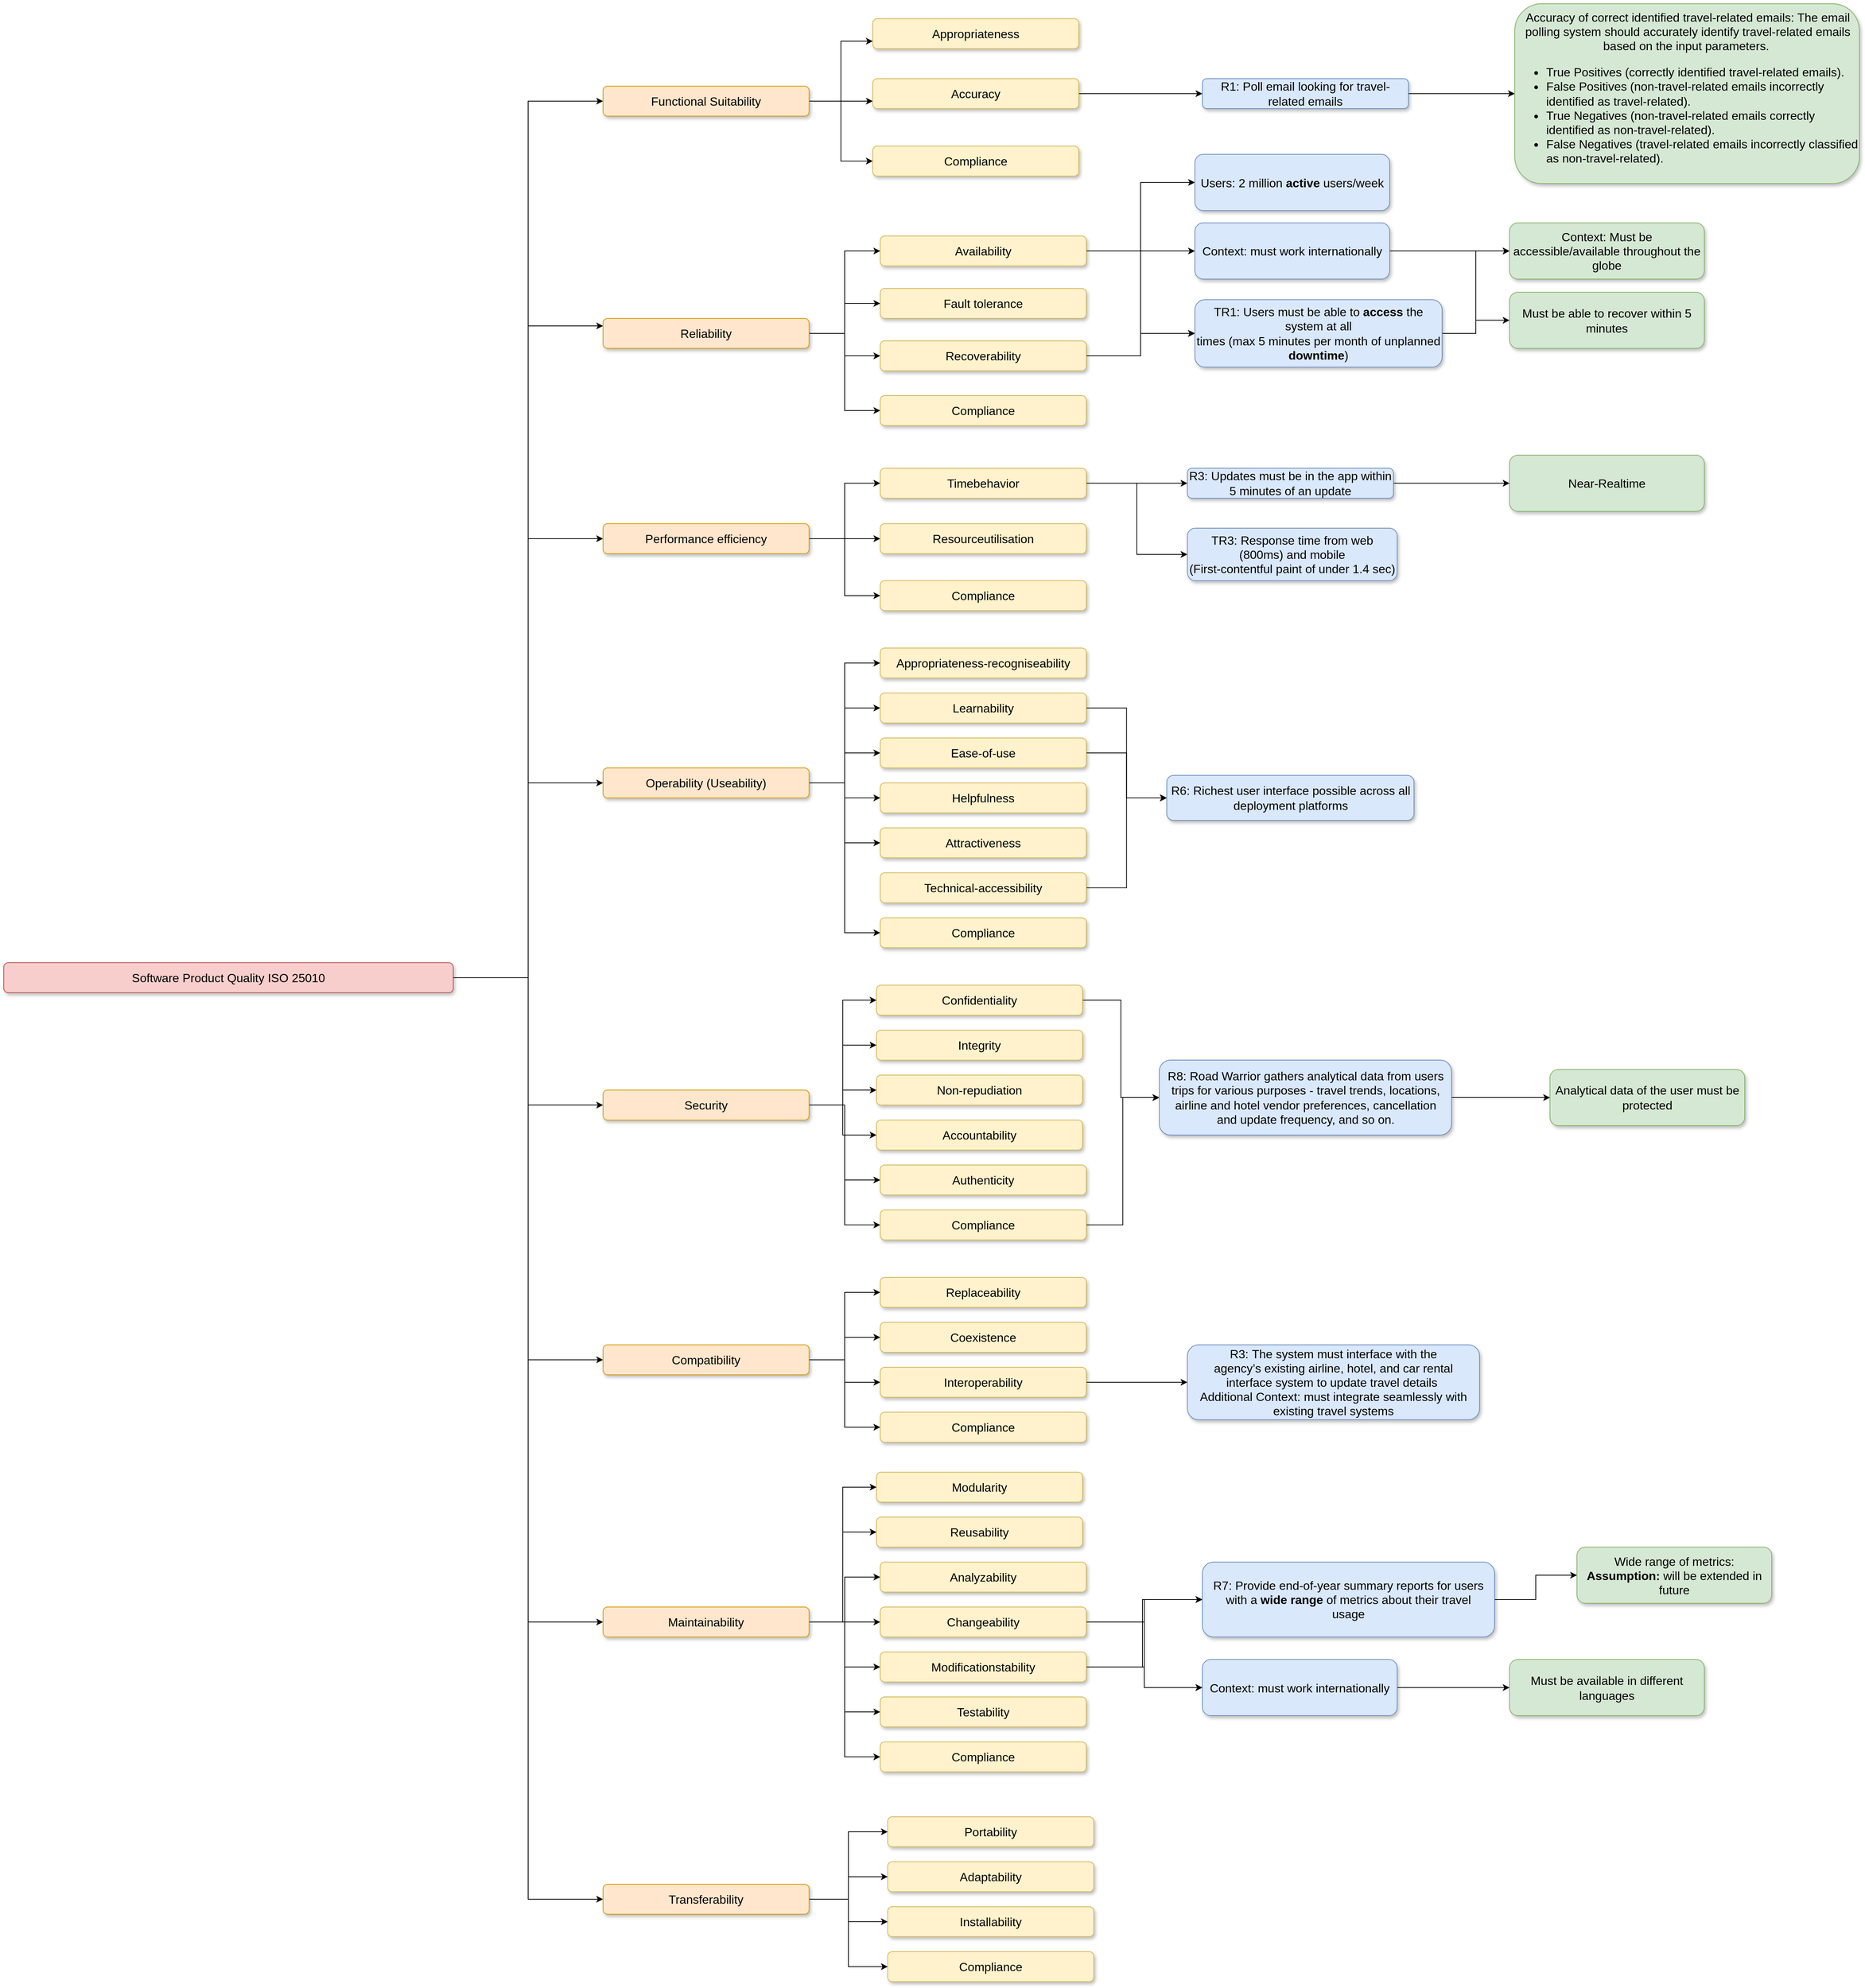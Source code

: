 <mxfile version="21.7.1" type="github">
  <diagram name="Quality Requirements" id="iv_4Ps4gygiS_nUCAITV">
    <mxGraphModel dx="2889" dy="1805" grid="1" gridSize="10" guides="1" tooltips="1" connect="1" arrows="1" fold="1" page="1" pageScale="1" pageWidth="827" pageHeight="1169" math="0" shadow="0">
      <root>
        <mxCell id="0" />
        <mxCell id="1" parent="0" />
        <mxCell id="l4NpJqwwxEreyBUe0tFt-1" style="edgeStyle=orthogonalEdgeStyle;rounded=0;orthogonalLoop=1;jettySize=auto;html=1;entryX=0;entryY=0.5;entryDx=0;entryDy=0;" parent="1" source="l4NpJqwwxEreyBUe0tFt-9" target="l4NpJqwwxEreyBUe0tFt-13" edge="1">
          <mxGeometry relative="1" as="geometry" />
        </mxCell>
        <mxCell id="l4NpJqwwxEreyBUe0tFt-2" style="edgeStyle=orthogonalEdgeStyle;rounded=0;orthogonalLoop=1;jettySize=auto;html=1;entryX=0;entryY=0.25;entryDx=0;entryDy=0;" parent="1" source="l4NpJqwwxEreyBUe0tFt-9" target="l4NpJqwwxEreyBUe0tFt-18" edge="1">
          <mxGeometry relative="1" as="geometry" />
        </mxCell>
        <mxCell id="l4NpJqwwxEreyBUe0tFt-3" style="edgeStyle=orthogonalEdgeStyle;rounded=0;orthogonalLoop=1;jettySize=auto;html=1;entryX=0;entryY=0.5;entryDx=0;entryDy=0;" parent="1" source="l4NpJqwwxEreyBUe0tFt-9" target="l4NpJqwwxEreyBUe0tFt-22" edge="1">
          <mxGeometry relative="1" as="geometry" />
        </mxCell>
        <mxCell id="l4NpJqwwxEreyBUe0tFt-4" style="edgeStyle=orthogonalEdgeStyle;rounded=0;orthogonalLoop=1;jettySize=auto;html=1;entryX=0;entryY=0.5;entryDx=0;entryDy=0;" parent="1" source="l4NpJqwwxEreyBUe0tFt-9" target="l4NpJqwwxEreyBUe0tFt-29" edge="1">
          <mxGeometry relative="1" as="geometry" />
        </mxCell>
        <mxCell id="l4NpJqwwxEreyBUe0tFt-5" style="edgeStyle=orthogonalEdgeStyle;rounded=0;orthogonalLoop=1;jettySize=auto;html=1;entryX=0;entryY=0.5;entryDx=0;entryDy=0;" parent="1" source="l4NpJqwwxEreyBUe0tFt-9" target="l4NpJqwwxEreyBUe0tFt-36" edge="1">
          <mxGeometry relative="1" as="geometry" />
        </mxCell>
        <mxCell id="l4NpJqwwxEreyBUe0tFt-6" style="edgeStyle=orthogonalEdgeStyle;rounded=0;orthogonalLoop=1;jettySize=auto;html=1;entryX=0;entryY=0.5;entryDx=0;entryDy=0;" parent="1" source="l4NpJqwwxEreyBUe0tFt-9" target="l4NpJqwwxEreyBUe0tFt-41" edge="1">
          <mxGeometry relative="1" as="geometry" />
        </mxCell>
        <mxCell id="l4NpJqwwxEreyBUe0tFt-7" style="edgeStyle=orthogonalEdgeStyle;rounded=0;orthogonalLoop=1;jettySize=auto;html=1;entryX=0;entryY=0.5;entryDx=0;entryDy=0;" parent="1" source="l4NpJqwwxEreyBUe0tFt-9" target="l4NpJqwwxEreyBUe0tFt-54" edge="1">
          <mxGeometry relative="1" as="geometry" />
        </mxCell>
        <mxCell id="l4NpJqwwxEreyBUe0tFt-8" style="edgeStyle=orthogonalEdgeStyle;rounded=0;orthogonalLoop=1;jettySize=auto;html=1;entryX=0;entryY=0.5;entryDx=0;entryDy=0;" parent="1" source="l4NpJqwwxEreyBUe0tFt-9" target="l4NpJqwwxEreyBUe0tFt-49" edge="1">
          <mxGeometry relative="1" as="geometry" />
        </mxCell>
        <mxCell id="l4NpJqwwxEreyBUe0tFt-9" value="Software Product Quality ISO 25010" style="whiteSpace=wrap;html=1;rounded=1;shadow=1;strokeWidth=1;fontSize=16;align=center;fillColor=#f8cecc;strokeColor=#b85450;" parent="1" vertex="1">
          <mxGeometry x="-1650" y="420" width="600" height="40" as="geometry" />
        </mxCell>
        <mxCell id="l4NpJqwwxEreyBUe0tFt-10" style="edgeStyle=orthogonalEdgeStyle;rounded=0;orthogonalLoop=1;jettySize=auto;html=1;entryX=0;entryY=0.75;entryDx=0;entryDy=0;" parent="1" source="l4NpJqwwxEreyBUe0tFt-13" target="l4NpJqwwxEreyBUe0tFt-55" edge="1">
          <mxGeometry relative="1" as="geometry" />
        </mxCell>
        <mxCell id="l4NpJqwwxEreyBUe0tFt-11" style="edgeStyle=orthogonalEdgeStyle;rounded=0;orthogonalLoop=1;jettySize=auto;html=1;entryX=0;entryY=0.75;entryDx=0;entryDy=0;" parent="1" source="l4NpJqwwxEreyBUe0tFt-13" target="l4NpJqwwxEreyBUe0tFt-56" edge="1">
          <mxGeometry relative="1" as="geometry" />
        </mxCell>
        <mxCell id="l4NpJqwwxEreyBUe0tFt-12" style="edgeStyle=orthogonalEdgeStyle;rounded=0;orthogonalLoop=1;jettySize=auto;html=1;entryX=0;entryY=0.5;entryDx=0;entryDy=0;" parent="1" source="l4NpJqwwxEreyBUe0tFt-13" target="l4NpJqwwxEreyBUe0tFt-57" edge="1">
          <mxGeometry relative="1" as="geometry" />
        </mxCell>
        <mxCell id="l4NpJqwwxEreyBUe0tFt-13" value="Functional Suitability" style="whiteSpace=wrap;html=1;rounded=1;shadow=1;strokeWidth=1;fontSize=16;align=center;fillColor=#ffe6cc;strokeColor=#d79b00;" parent="1" vertex="1">
          <mxGeometry x="-850" y="-750" width="275" height="40" as="geometry" />
        </mxCell>
        <mxCell id="l4NpJqwwxEreyBUe0tFt-14" style="edgeStyle=orthogonalEdgeStyle;rounded=0;orthogonalLoop=1;jettySize=auto;html=1;entryX=0;entryY=0.5;entryDx=0;entryDy=0;" parent="1" source="l4NpJqwwxEreyBUe0tFt-18" target="l4NpJqwwxEreyBUe0tFt-58" edge="1">
          <mxGeometry relative="1" as="geometry" />
        </mxCell>
        <mxCell id="l4NpJqwwxEreyBUe0tFt-15" style="edgeStyle=orthogonalEdgeStyle;rounded=0;orthogonalLoop=1;jettySize=auto;html=1;entryX=0;entryY=0.5;entryDx=0;entryDy=0;" parent="1" source="l4NpJqwwxEreyBUe0tFt-18" target="l4NpJqwwxEreyBUe0tFt-59" edge="1">
          <mxGeometry relative="1" as="geometry" />
        </mxCell>
        <mxCell id="l4NpJqwwxEreyBUe0tFt-16" style="edgeStyle=orthogonalEdgeStyle;rounded=0;orthogonalLoop=1;jettySize=auto;html=1;entryX=0;entryY=0.5;entryDx=0;entryDy=0;" parent="1" source="l4NpJqwwxEreyBUe0tFt-18" target="l4NpJqwwxEreyBUe0tFt-60" edge="1">
          <mxGeometry relative="1" as="geometry" />
        </mxCell>
        <mxCell id="l4NpJqwwxEreyBUe0tFt-17" style="edgeStyle=orthogonalEdgeStyle;rounded=0;orthogonalLoop=1;jettySize=auto;html=1;entryX=0;entryY=0.5;entryDx=0;entryDy=0;" parent="1" source="l4NpJqwwxEreyBUe0tFt-18" target="l4NpJqwwxEreyBUe0tFt-61" edge="1">
          <mxGeometry relative="1" as="geometry" />
        </mxCell>
        <mxCell id="l4NpJqwwxEreyBUe0tFt-18" value="Reliability" style="whiteSpace=wrap;html=1;rounded=1;shadow=1;strokeWidth=1;fontSize=16;align=center;fillColor=#ffe6cc;strokeColor=#d79b00;" parent="1" vertex="1">
          <mxGeometry x="-850" y="-440" width="275" height="40" as="geometry" />
        </mxCell>
        <mxCell id="l4NpJqwwxEreyBUe0tFt-19" style="edgeStyle=orthogonalEdgeStyle;rounded=0;orthogonalLoop=1;jettySize=auto;html=1;entryX=0;entryY=0.5;entryDx=0;entryDy=0;" parent="1" source="l4NpJqwwxEreyBUe0tFt-22" target="l4NpJqwwxEreyBUe0tFt-62" edge="1">
          <mxGeometry relative="1" as="geometry" />
        </mxCell>
        <mxCell id="l4NpJqwwxEreyBUe0tFt-20" style="edgeStyle=orthogonalEdgeStyle;rounded=0;orthogonalLoop=1;jettySize=auto;html=1;entryX=0;entryY=0.5;entryDx=0;entryDy=0;" parent="1" source="l4NpJqwwxEreyBUe0tFt-22" target="l4NpJqwwxEreyBUe0tFt-63" edge="1">
          <mxGeometry relative="1" as="geometry" />
        </mxCell>
        <mxCell id="l4NpJqwwxEreyBUe0tFt-21" style="edgeStyle=orthogonalEdgeStyle;rounded=0;orthogonalLoop=1;jettySize=auto;html=1;entryX=0;entryY=0.5;entryDx=0;entryDy=0;" parent="1" source="l4NpJqwwxEreyBUe0tFt-22" target="l4NpJqwwxEreyBUe0tFt-64" edge="1">
          <mxGeometry relative="1" as="geometry" />
        </mxCell>
        <mxCell id="l4NpJqwwxEreyBUe0tFt-22" value="Performance efficiency" style="whiteSpace=wrap;html=1;rounded=1;shadow=1;strokeWidth=1;fontSize=16;align=center;fillColor=#ffe6cc;strokeColor=#d79b00;" parent="1" vertex="1">
          <mxGeometry x="-850" y="-166" width="275" height="40" as="geometry" />
        </mxCell>
        <mxCell id="l4NpJqwwxEreyBUe0tFt-23" style="edgeStyle=orthogonalEdgeStyle;rounded=0;orthogonalLoop=1;jettySize=auto;html=1;entryX=0;entryY=0.5;entryDx=0;entryDy=0;" parent="1" source="l4NpJqwwxEreyBUe0tFt-29" target="l4NpJqwwxEreyBUe0tFt-65" edge="1">
          <mxGeometry relative="1" as="geometry" />
        </mxCell>
        <mxCell id="l4NpJqwwxEreyBUe0tFt-24" style="edgeStyle=orthogonalEdgeStyle;rounded=0;orthogonalLoop=1;jettySize=auto;html=1;entryX=0;entryY=0.5;entryDx=0;entryDy=0;" parent="1" source="l4NpJqwwxEreyBUe0tFt-29" target="l4NpJqwwxEreyBUe0tFt-66" edge="1">
          <mxGeometry relative="1" as="geometry" />
        </mxCell>
        <mxCell id="l4NpJqwwxEreyBUe0tFt-25" style="edgeStyle=orthogonalEdgeStyle;rounded=0;orthogonalLoop=1;jettySize=auto;html=1;entryX=0;entryY=0.5;entryDx=0;entryDy=0;" parent="1" source="l4NpJqwwxEreyBUe0tFt-29" target="l4NpJqwwxEreyBUe0tFt-67" edge="1">
          <mxGeometry relative="1" as="geometry" />
        </mxCell>
        <mxCell id="l4NpJqwwxEreyBUe0tFt-26" style="edgeStyle=orthogonalEdgeStyle;rounded=0;orthogonalLoop=1;jettySize=auto;html=1;entryX=0;entryY=0.5;entryDx=0;entryDy=0;" parent="1" source="l4NpJqwwxEreyBUe0tFt-29" target="l4NpJqwwxEreyBUe0tFt-68" edge="1">
          <mxGeometry relative="1" as="geometry" />
        </mxCell>
        <mxCell id="l4NpJqwwxEreyBUe0tFt-27" style="edgeStyle=orthogonalEdgeStyle;rounded=0;orthogonalLoop=1;jettySize=auto;html=1;entryX=0;entryY=0.5;entryDx=0;entryDy=0;" parent="1" source="l4NpJqwwxEreyBUe0tFt-29" target="l4NpJqwwxEreyBUe0tFt-69" edge="1">
          <mxGeometry relative="1" as="geometry" />
        </mxCell>
        <mxCell id="l4NpJqwwxEreyBUe0tFt-28" style="edgeStyle=orthogonalEdgeStyle;rounded=0;orthogonalLoop=1;jettySize=auto;html=1;entryX=0;entryY=0.5;entryDx=0;entryDy=0;" parent="1" source="l4NpJqwwxEreyBUe0tFt-29" target="l4NpJqwwxEreyBUe0tFt-71" edge="1">
          <mxGeometry relative="1" as="geometry" />
        </mxCell>
        <mxCell id="l4NpJqwwxEreyBUe0tFt-29" value="Operability (Useability)" style="whiteSpace=wrap;html=1;rounded=1;shadow=1;strokeWidth=1;fontSize=16;align=center;fillColor=#ffe6cc;strokeColor=#d79b00;" parent="1" vertex="1">
          <mxGeometry x="-850" y="160" width="275" height="40" as="geometry" />
        </mxCell>
        <mxCell id="l4NpJqwwxEreyBUe0tFt-30" style="edgeStyle=orthogonalEdgeStyle;rounded=0;orthogonalLoop=1;jettySize=auto;html=1;entryX=0;entryY=0.5;entryDx=0;entryDy=0;" parent="1" source="l4NpJqwwxEreyBUe0tFt-36" target="l4NpJqwwxEreyBUe0tFt-72" edge="1">
          <mxGeometry relative="1" as="geometry" />
        </mxCell>
        <mxCell id="l4NpJqwwxEreyBUe0tFt-31" style="edgeStyle=orthogonalEdgeStyle;rounded=0;orthogonalLoop=1;jettySize=auto;html=1;entryX=0;entryY=0.5;entryDx=0;entryDy=0;" parent="1" source="l4NpJqwwxEreyBUe0tFt-36" target="l4NpJqwwxEreyBUe0tFt-73" edge="1">
          <mxGeometry relative="1" as="geometry" />
        </mxCell>
        <mxCell id="l4NpJqwwxEreyBUe0tFt-32" style="edgeStyle=orthogonalEdgeStyle;rounded=0;orthogonalLoop=1;jettySize=auto;html=1;" parent="1" source="l4NpJqwwxEreyBUe0tFt-36" target="l4NpJqwwxEreyBUe0tFt-74" edge="1">
          <mxGeometry relative="1" as="geometry" />
        </mxCell>
        <mxCell id="l4NpJqwwxEreyBUe0tFt-33" style="edgeStyle=orthogonalEdgeStyle;rounded=0;orthogonalLoop=1;jettySize=auto;html=1;entryX=0;entryY=0.5;entryDx=0;entryDy=0;" parent="1" source="l4NpJqwwxEreyBUe0tFt-36" target="l4NpJqwwxEreyBUe0tFt-75" edge="1">
          <mxGeometry relative="1" as="geometry" />
        </mxCell>
        <mxCell id="l4NpJqwwxEreyBUe0tFt-34" style="edgeStyle=orthogonalEdgeStyle;rounded=0;orthogonalLoop=1;jettySize=auto;html=1;entryX=0;entryY=0.5;entryDx=0;entryDy=0;" parent="1" source="l4NpJqwwxEreyBUe0tFt-36" target="l4NpJqwwxEreyBUe0tFt-76" edge="1">
          <mxGeometry relative="1" as="geometry" />
        </mxCell>
        <mxCell id="l4NpJqwwxEreyBUe0tFt-35" style="edgeStyle=orthogonalEdgeStyle;rounded=0;orthogonalLoop=1;jettySize=auto;html=1;entryX=0;entryY=0.5;entryDx=0;entryDy=0;" parent="1" source="l4NpJqwwxEreyBUe0tFt-36" target="l4NpJqwwxEreyBUe0tFt-77" edge="1">
          <mxGeometry relative="1" as="geometry" />
        </mxCell>
        <mxCell id="l4NpJqwwxEreyBUe0tFt-36" value="Security" style="whiteSpace=wrap;html=1;rounded=1;shadow=1;strokeWidth=1;fontSize=16;align=center;fillColor=#ffe6cc;strokeColor=#d79b00;" parent="1" vertex="1">
          <mxGeometry x="-850" y="590" width="275" height="40" as="geometry" />
        </mxCell>
        <mxCell id="l4NpJqwwxEreyBUe0tFt-37" style="edgeStyle=orthogonalEdgeStyle;rounded=0;orthogonalLoop=1;jettySize=auto;html=1;entryX=0;entryY=0.5;entryDx=0;entryDy=0;" parent="1" source="l4NpJqwwxEreyBUe0tFt-41" target="l4NpJqwwxEreyBUe0tFt-78" edge="1">
          <mxGeometry relative="1" as="geometry" />
        </mxCell>
        <mxCell id="l4NpJqwwxEreyBUe0tFt-38" style="edgeStyle=orthogonalEdgeStyle;rounded=0;orthogonalLoop=1;jettySize=auto;html=1;entryX=0;entryY=0.5;entryDx=0;entryDy=0;" parent="1" source="l4NpJqwwxEreyBUe0tFt-41" target="l4NpJqwwxEreyBUe0tFt-79" edge="1">
          <mxGeometry relative="1" as="geometry" />
        </mxCell>
        <mxCell id="l4NpJqwwxEreyBUe0tFt-39" style="edgeStyle=orthogonalEdgeStyle;rounded=0;orthogonalLoop=1;jettySize=auto;html=1;entryX=0;entryY=0.5;entryDx=0;entryDy=0;" parent="1" source="l4NpJqwwxEreyBUe0tFt-41" target="l4NpJqwwxEreyBUe0tFt-80" edge="1">
          <mxGeometry relative="1" as="geometry" />
        </mxCell>
        <mxCell id="l4NpJqwwxEreyBUe0tFt-40" style="edgeStyle=orthogonalEdgeStyle;rounded=0;orthogonalLoop=1;jettySize=auto;html=1;entryX=0;entryY=0.5;entryDx=0;entryDy=0;" parent="1" source="l4NpJqwwxEreyBUe0tFt-41" target="l4NpJqwwxEreyBUe0tFt-81" edge="1">
          <mxGeometry relative="1" as="geometry" />
        </mxCell>
        <mxCell id="l4NpJqwwxEreyBUe0tFt-41" value="Compatibility" style="whiteSpace=wrap;html=1;rounded=1;shadow=1;strokeWidth=1;fontSize=16;align=center;fillColor=#ffe6cc;strokeColor=#d79b00;" parent="1" vertex="1">
          <mxGeometry x="-850" y="930" width="275" height="40" as="geometry" />
        </mxCell>
        <mxCell id="l4NpJqwwxEreyBUe0tFt-42" style="edgeStyle=orthogonalEdgeStyle;rounded=0;orthogonalLoop=1;jettySize=auto;html=1;entryX=0;entryY=0.5;entryDx=0;entryDy=0;" parent="1" source="l4NpJqwwxEreyBUe0tFt-49" target="l4NpJqwwxEreyBUe0tFt-82" edge="1">
          <mxGeometry relative="1" as="geometry" />
        </mxCell>
        <mxCell id="l4NpJqwwxEreyBUe0tFt-43" style="edgeStyle=orthogonalEdgeStyle;rounded=0;orthogonalLoop=1;jettySize=auto;html=1;entryX=0;entryY=0.5;entryDx=0;entryDy=0;" parent="1" source="l4NpJqwwxEreyBUe0tFt-49" target="l4NpJqwwxEreyBUe0tFt-83" edge="1">
          <mxGeometry relative="1" as="geometry" />
        </mxCell>
        <mxCell id="l4NpJqwwxEreyBUe0tFt-44" style="edgeStyle=orthogonalEdgeStyle;rounded=0;orthogonalLoop=1;jettySize=auto;html=1;entryX=0;entryY=0.5;entryDx=0;entryDy=0;" parent="1" source="l4NpJqwwxEreyBUe0tFt-49" target="l4NpJqwwxEreyBUe0tFt-84" edge="1">
          <mxGeometry relative="1" as="geometry" />
        </mxCell>
        <mxCell id="l4NpJqwwxEreyBUe0tFt-45" style="edgeStyle=orthogonalEdgeStyle;rounded=0;orthogonalLoop=1;jettySize=auto;html=1;entryX=0;entryY=0.5;entryDx=0;entryDy=0;" parent="1" source="l4NpJqwwxEreyBUe0tFt-49" target="l4NpJqwwxEreyBUe0tFt-85" edge="1">
          <mxGeometry relative="1" as="geometry" />
        </mxCell>
        <mxCell id="l4NpJqwwxEreyBUe0tFt-46" style="edgeStyle=orthogonalEdgeStyle;rounded=0;orthogonalLoop=1;jettySize=auto;html=1;entryX=0;entryY=0.5;entryDx=0;entryDy=0;" parent="1" source="l4NpJqwwxEreyBUe0tFt-49" target="l4NpJqwwxEreyBUe0tFt-86" edge="1">
          <mxGeometry relative="1" as="geometry" />
        </mxCell>
        <mxCell id="l4NpJqwwxEreyBUe0tFt-47" style="edgeStyle=orthogonalEdgeStyle;rounded=0;orthogonalLoop=1;jettySize=auto;html=1;entryX=0;entryY=0.5;entryDx=0;entryDy=0;" parent="1" source="l4NpJqwwxEreyBUe0tFt-49" target="l4NpJqwwxEreyBUe0tFt-87" edge="1">
          <mxGeometry relative="1" as="geometry" />
        </mxCell>
        <mxCell id="l4NpJqwwxEreyBUe0tFt-48" style="edgeStyle=orthogonalEdgeStyle;rounded=0;orthogonalLoop=1;jettySize=auto;html=1;entryX=0;entryY=0.5;entryDx=0;entryDy=0;" parent="1" source="l4NpJqwwxEreyBUe0tFt-49" target="l4NpJqwwxEreyBUe0tFt-88" edge="1">
          <mxGeometry relative="1" as="geometry" />
        </mxCell>
        <mxCell id="l4NpJqwwxEreyBUe0tFt-49" value="Maintainability" style="whiteSpace=wrap;html=1;rounded=1;shadow=1;strokeWidth=1;fontSize=16;align=center;fillColor=#ffe6cc;strokeColor=#d79b00;" parent="1" vertex="1">
          <mxGeometry x="-850" y="1280" width="275" height="40" as="geometry" />
        </mxCell>
        <mxCell id="l4NpJqwwxEreyBUe0tFt-50" style="edgeStyle=orthogonalEdgeStyle;rounded=0;orthogonalLoop=1;jettySize=auto;html=1;entryX=0;entryY=0.5;entryDx=0;entryDy=0;" parent="1" source="l4NpJqwwxEreyBUe0tFt-54" target="l4NpJqwwxEreyBUe0tFt-89" edge="1">
          <mxGeometry relative="1" as="geometry" />
        </mxCell>
        <mxCell id="l4NpJqwwxEreyBUe0tFt-51" style="edgeStyle=orthogonalEdgeStyle;rounded=0;orthogonalLoop=1;jettySize=auto;html=1;entryX=0;entryY=0.5;entryDx=0;entryDy=0;" parent="1" source="l4NpJqwwxEreyBUe0tFt-54" target="l4NpJqwwxEreyBUe0tFt-90" edge="1">
          <mxGeometry relative="1" as="geometry" />
        </mxCell>
        <mxCell id="l4NpJqwwxEreyBUe0tFt-52" style="edgeStyle=orthogonalEdgeStyle;rounded=0;orthogonalLoop=1;jettySize=auto;html=1;entryX=0;entryY=0.5;entryDx=0;entryDy=0;" parent="1" source="l4NpJqwwxEreyBUe0tFt-54" target="l4NpJqwwxEreyBUe0tFt-91" edge="1">
          <mxGeometry relative="1" as="geometry" />
        </mxCell>
        <mxCell id="l4NpJqwwxEreyBUe0tFt-53" style="edgeStyle=orthogonalEdgeStyle;rounded=0;orthogonalLoop=1;jettySize=auto;html=1;entryX=0;entryY=0.5;entryDx=0;entryDy=0;" parent="1" source="l4NpJqwwxEreyBUe0tFt-54" target="l4NpJqwwxEreyBUe0tFt-92" edge="1">
          <mxGeometry relative="1" as="geometry" />
        </mxCell>
        <mxCell id="l4NpJqwwxEreyBUe0tFt-54" value="Transferability" style="whiteSpace=wrap;html=1;rounded=1;shadow=1;strokeWidth=1;fontSize=16;align=center;fillColor=#ffe6cc;strokeColor=#d79b00;" parent="1" vertex="1">
          <mxGeometry x="-850" y="1650" width="275" height="40" as="geometry" />
        </mxCell>
        <mxCell id="l4NpJqwwxEreyBUe0tFt-55" value="Appropriateness" style="whiteSpace=wrap;html=1;rounded=1;shadow=1;strokeWidth=1;fontSize=16;align=center;fillColor=#fff2cc;strokeColor=#d6b656;" parent="1" vertex="1">
          <mxGeometry x="-490" y="-840" width="275" height="40" as="geometry" />
        </mxCell>
        <mxCell id="l4NpJqwwxEreyBUe0tFt-94" style="edgeStyle=orthogonalEdgeStyle;rounded=0;orthogonalLoop=1;jettySize=auto;html=1;entryX=0;entryY=0.5;entryDx=0;entryDy=0;" parent="1" source="l4NpJqwwxEreyBUe0tFt-56" target="l4NpJqwwxEreyBUe0tFt-93" edge="1">
          <mxGeometry relative="1" as="geometry" />
        </mxCell>
        <mxCell id="l4NpJqwwxEreyBUe0tFt-56" value="Accuracy" style="whiteSpace=wrap;html=1;rounded=1;shadow=1;strokeWidth=1;fontSize=16;align=center;fillColor=#fff2cc;strokeColor=#d6b656;" parent="1" vertex="1">
          <mxGeometry x="-490" y="-760" width="275" height="40" as="geometry" />
        </mxCell>
        <mxCell id="l4NpJqwwxEreyBUe0tFt-57" value="Compliance" style="whiteSpace=wrap;html=1;rounded=1;shadow=1;strokeWidth=1;fontSize=16;align=center;fillColor=#fff2cc;strokeColor=#d6b656;" parent="1" vertex="1">
          <mxGeometry x="-490" y="-670" width="275" height="40" as="geometry" />
        </mxCell>
        <mxCell id="RVIN2lX1wB-7L11-cJDo-13" style="edgeStyle=orthogonalEdgeStyle;rounded=0;orthogonalLoop=1;jettySize=auto;html=1;entryX=0;entryY=0.5;entryDx=0;entryDy=0;" edge="1" parent="1" source="l4NpJqwwxEreyBUe0tFt-58" target="RVIN2lX1wB-7L11-cJDo-12">
          <mxGeometry relative="1" as="geometry" />
        </mxCell>
        <mxCell id="RVIN2lX1wB-7L11-cJDo-20" style="edgeStyle=orthogonalEdgeStyle;rounded=0;orthogonalLoop=1;jettySize=auto;html=1;entryX=0;entryY=0.5;entryDx=0;entryDy=0;" edge="1" parent="1" source="l4NpJqwwxEreyBUe0tFt-58" target="RVIN2lX1wB-7L11-cJDo-18">
          <mxGeometry relative="1" as="geometry" />
        </mxCell>
        <mxCell id="RVIN2lX1wB-7L11-cJDo-24" style="edgeStyle=orthogonalEdgeStyle;rounded=0;orthogonalLoop=1;jettySize=auto;html=1;entryX=0;entryY=0.5;entryDx=0;entryDy=0;" edge="1" parent="1" source="l4NpJqwwxEreyBUe0tFt-58" target="RVIN2lX1wB-7L11-cJDo-23">
          <mxGeometry relative="1" as="geometry" />
        </mxCell>
        <mxCell id="l4NpJqwwxEreyBUe0tFt-58" value="Availability" style="whiteSpace=wrap;html=1;rounded=1;shadow=1;strokeWidth=1;fontSize=16;align=center;fillColor=#fff2cc;strokeColor=#d6b656;" parent="1" vertex="1">
          <mxGeometry x="-480" y="-550" width="275" height="40" as="geometry" />
        </mxCell>
        <mxCell id="l4NpJqwwxEreyBUe0tFt-59" value="Fault tolerance" style="whiteSpace=wrap;html=1;rounded=1;shadow=1;strokeWidth=1;fontSize=16;align=center;fillColor=#fff2cc;strokeColor=#d6b656;" parent="1" vertex="1">
          <mxGeometry x="-480" y="-480" width="275" height="40" as="geometry" />
        </mxCell>
        <mxCell id="RVIN2lX1wB-7L11-cJDo-14" style="edgeStyle=orthogonalEdgeStyle;rounded=0;orthogonalLoop=1;jettySize=auto;html=1;entryX=0;entryY=0.5;entryDx=0;entryDy=0;" edge="1" parent="1" source="l4NpJqwwxEreyBUe0tFt-60" target="RVIN2lX1wB-7L11-cJDo-12">
          <mxGeometry relative="1" as="geometry" />
        </mxCell>
        <mxCell id="l4NpJqwwxEreyBUe0tFt-60" value="Recoverability" style="whiteSpace=wrap;html=1;rounded=1;shadow=1;strokeWidth=1;fontSize=16;align=center;fillColor=#fff2cc;strokeColor=#d6b656;" parent="1" vertex="1">
          <mxGeometry x="-480" y="-410" width="275" height="40" as="geometry" />
        </mxCell>
        <mxCell id="l4NpJqwwxEreyBUe0tFt-61" value="Compliance" style="whiteSpace=wrap;html=1;rounded=1;shadow=1;strokeWidth=1;fontSize=16;align=center;fillColor=#fff2cc;strokeColor=#d6b656;" parent="1" vertex="1">
          <mxGeometry x="-480" y="-337" width="275" height="40" as="geometry" />
        </mxCell>
        <mxCell id="RVIN2lX1wB-7L11-cJDo-2" style="edgeStyle=orthogonalEdgeStyle;rounded=0;orthogonalLoop=1;jettySize=auto;html=1;entryX=0;entryY=0.5;entryDx=0;entryDy=0;" edge="1" parent="1" source="l4NpJqwwxEreyBUe0tFt-62" target="RVIN2lX1wB-7L11-cJDo-1">
          <mxGeometry relative="1" as="geometry" />
        </mxCell>
        <mxCell id="RVIN2lX1wB-7L11-cJDo-17" style="edgeStyle=orthogonalEdgeStyle;rounded=0;orthogonalLoop=1;jettySize=auto;html=1;entryX=0;entryY=0.5;entryDx=0;entryDy=0;" edge="1" parent="1" source="l4NpJqwwxEreyBUe0tFt-62" target="RVIN2lX1wB-7L11-cJDo-16">
          <mxGeometry relative="1" as="geometry" />
        </mxCell>
        <mxCell id="l4NpJqwwxEreyBUe0tFt-62" value="Timebehavior" style="whiteSpace=wrap;html=1;rounded=1;shadow=1;strokeWidth=1;fontSize=16;align=center;fillColor=#fff2cc;strokeColor=#d6b656;" parent="1" vertex="1">
          <mxGeometry x="-480" y="-240" width="275" height="40" as="geometry" />
        </mxCell>
        <mxCell id="l4NpJqwwxEreyBUe0tFt-63" value="Resourceutilisation" style="whiteSpace=wrap;html=1;rounded=1;shadow=1;strokeWidth=1;fontSize=16;align=center;fillColor=#fff2cc;strokeColor=#d6b656;" parent="1" vertex="1">
          <mxGeometry x="-480" y="-166" width="275" height="40" as="geometry" />
        </mxCell>
        <mxCell id="l4NpJqwwxEreyBUe0tFt-64" value="Compliance" style="whiteSpace=wrap;html=1;rounded=1;shadow=1;strokeWidth=1;fontSize=16;align=center;fillColor=#fff2cc;strokeColor=#d6b656;" parent="1" vertex="1">
          <mxGeometry x="-480" y="-90" width="275" height="40" as="geometry" />
        </mxCell>
        <mxCell id="l4NpJqwwxEreyBUe0tFt-65" value="Appropriateness-recogniseability" style="whiteSpace=wrap;html=1;rounded=1;shadow=1;strokeWidth=1;fontSize=16;align=center;fillColor=#fff2cc;strokeColor=#d6b656;" parent="1" vertex="1">
          <mxGeometry x="-480" width="275" height="40" as="geometry" />
        </mxCell>
        <mxCell id="RVIN2lX1wB-7L11-cJDo-6" style="edgeStyle=orthogonalEdgeStyle;rounded=0;orthogonalLoop=1;jettySize=auto;html=1;entryX=0;entryY=0.5;entryDx=0;entryDy=0;" edge="1" parent="1" source="l4NpJqwwxEreyBUe0tFt-66" target="RVIN2lX1wB-7L11-cJDo-3">
          <mxGeometry relative="1" as="geometry" />
        </mxCell>
        <mxCell id="l4NpJqwwxEreyBUe0tFt-66" value="Learnability" style="whiteSpace=wrap;html=1;rounded=1;shadow=1;strokeWidth=1;fontSize=16;align=center;fillColor=#fff2cc;strokeColor=#d6b656;" parent="1" vertex="1">
          <mxGeometry x="-480" y="60" width="275" height="40" as="geometry" />
        </mxCell>
        <mxCell id="RVIN2lX1wB-7L11-cJDo-5" style="edgeStyle=orthogonalEdgeStyle;rounded=0;orthogonalLoop=1;jettySize=auto;html=1;entryX=0;entryY=0.5;entryDx=0;entryDy=0;" edge="1" parent="1" source="l4NpJqwwxEreyBUe0tFt-67" target="RVIN2lX1wB-7L11-cJDo-3">
          <mxGeometry relative="1" as="geometry" />
        </mxCell>
        <mxCell id="l4NpJqwwxEreyBUe0tFt-67" value="Ease-of-use" style="whiteSpace=wrap;html=1;rounded=1;shadow=1;strokeWidth=1;fontSize=16;align=center;fillColor=#fff2cc;strokeColor=#d6b656;" parent="1" vertex="1">
          <mxGeometry x="-480" y="120" width="275" height="40" as="geometry" />
        </mxCell>
        <mxCell id="l4NpJqwwxEreyBUe0tFt-68" value="Helpfulness" style="whiteSpace=wrap;html=1;rounded=1;shadow=1;strokeWidth=1;fontSize=16;align=center;fillColor=#fff2cc;strokeColor=#d6b656;" parent="1" vertex="1">
          <mxGeometry x="-480" y="180" width="275" height="40" as="geometry" />
        </mxCell>
        <mxCell id="l4NpJqwwxEreyBUe0tFt-69" value="Attractiveness" style="whiteSpace=wrap;html=1;rounded=1;shadow=1;strokeWidth=1;fontSize=16;align=center;fillColor=#fff2cc;strokeColor=#d6b656;" parent="1" vertex="1">
          <mxGeometry x="-480" y="240" width="275" height="40" as="geometry" />
        </mxCell>
        <mxCell id="RVIN2lX1wB-7L11-cJDo-4" style="edgeStyle=orthogonalEdgeStyle;rounded=0;orthogonalLoop=1;jettySize=auto;html=1;entryX=0;entryY=0.5;entryDx=0;entryDy=0;" edge="1" parent="1" source="l4NpJqwwxEreyBUe0tFt-70" target="RVIN2lX1wB-7L11-cJDo-3">
          <mxGeometry relative="1" as="geometry" />
        </mxCell>
        <mxCell id="l4NpJqwwxEreyBUe0tFt-70" value="Technical-accessibility" style="whiteSpace=wrap;html=1;rounded=1;shadow=1;strokeWidth=1;fontSize=16;align=center;fillColor=#fff2cc;strokeColor=#d6b656;" parent="1" vertex="1">
          <mxGeometry x="-480" y="300" width="275" height="40" as="geometry" />
        </mxCell>
        <mxCell id="l4NpJqwwxEreyBUe0tFt-71" value="Compliance" style="whiteSpace=wrap;html=1;rounded=1;shadow=1;strokeWidth=1;fontSize=16;align=center;fillColor=#fff2cc;strokeColor=#d6b656;" parent="1" vertex="1">
          <mxGeometry x="-480" y="360" width="275" height="40" as="geometry" />
        </mxCell>
        <mxCell id="RVIN2lX1wB-7L11-cJDo-11" style="edgeStyle=orthogonalEdgeStyle;rounded=0;orthogonalLoop=1;jettySize=auto;html=1;entryX=0;entryY=0.5;entryDx=0;entryDy=0;" edge="1" parent="1" source="l4NpJqwwxEreyBUe0tFt-72" target="RVIN2lX1wB-7L11-cJDo-10">
          <mxGeometry relative="1" as="geometry" />
        </mxCell>
        <mxCell id="l4NpJqwwxEreyBUe0tFt-72" value="Confidentiality" style="whiteSpace=wrap;html=1;rounded=1;shadow=1;strokeWidth=1;fontSize=16;align=center;fillColor=#fff2cc;strokeColor=#d6b656;" parent="1" vertex="1">
          <mxGeometry x="-485" y="450" width="275" height="40" as="geometry" />
        </mxCell>
        <mxCell id="l4NpJqwwxEreyBUe0tFt-73" value="Integrity" style="whiteSpace=wrap;html=1;rounded=1;shadow=1;strokeWidth=1;fontSize=16;align=center;fillColor=#fff2cc;strokeColor=#d6b656;" parent="1" vertex="1">
          <mxGeometry x="-485" y="510" width="275" height="40" as="geometry" />
        </mxCell>
        <mxCell id="l4NpJqwwxEreyBUe0tFt-74" value="Non-repudiation" style="whiteSpace=wrap;html=1;rounded=1;shadow=1;strokeWidth=1;fontSize=16;align=center;fillColor=#fff2cc;strokeColor=#d6b656;" parent="1" vertex="1">
          <mxGeometry x="-485" y="570" width="275" height="40" as="geometry" />
        </mxCell>
        <mxCell id="l4NpJqwwxEreyBUe0tFt-75" value="Accountability" style="whiteSpace=wrap;html=1;rounded=1;shadow=1;strokeWidth=1;fontSize=16;align=center;fillColor=#fff2cc;strokeColor=#d6b656;" parent="1" vertex="1">
          <mxGeometry x="-485" y="630" width="275" height="40" as="geometry" />
        </mxCell>
        <mxCell id="l4NpJqwwxEreyBUe0tFt-76" value="Authenticity" style="whiteSpace=wrap;html=1;rounded=1;shadow=1;strokeWidth=1;fontSize=16;align=center;fillColor=#fff2cc;strokeColor=#d6b656;" parent="1" vertex="1">
          <mxGeometry x="-480" y="690" width="275" height="40" as="geometry" />
        </mxCell>
        <mxCell id="RVIN2lX1wB-7L11-cJDo-15" style="edgeStyle=orthogonalEdgeStyle;rounded=0;orthogonalLoop=1;jettySize=auto;html=1;entryX=0;entryY=0.5;entryDx=0;entryDy=0;" edge="1" parent="1" source="l4NpJqwwxEreyBUe0tFt-77" target="RVIN2lX1wB-7L11-cJDo-10">
          <mxGeometry relative="1" as="geometry" />
        </mxCell>
        <mxCell id="l4NpJqwwxEreyBUe0tFt-77" value="Compliance" style="whiteSpace=wrap;html=1;rounded=1;shadow=1;strokeWidth=1;fontSize=16;align=center;fillColor=#fff2cc;strokeColor=#d6b656;" parent="1" vertex="1">
          <mxGeometry x="-480" y="750" width="275" height="40" as="geometry" />
        </mxCell>
        <mxCell id="l4NpJqwwxEreyBUe0tFt-78" value="Replaceability" style="whiteSpace=wrap;html=1;rounded=1;shadow=1;strokeWidth=1;fontSize=16;align=center;fillColor=#fff2cc;strokeColor=#d6b656;" parent="1" vertex="1">
          <mxGeometry x="-480" y="840" width="275" height="40" as="geometry" />
        </mxCell>
        <mxCell id="l4NpJqwwxEreyBUe0tFt-79" value="Coexistence" style="whiteSpace=wrap;html=1;rounded=1;shadow=1;strokeWidth=1;fontSize=16;align=center;fillColor=#fff2cc;strokeColor=#d6b656;" parent="1" vertex="1">
          <mxGeometry x="-480" y="900" width="275" height="40" as="geometry" />
        </mxCell>
        <mxCell id="l4NpJqwwxEreyBUe0tFt-96" style="edgeStyle=orthogonalEdgeStyle;rounded=0;orthogonalLoop=1;jettySize=auto;html=1;entryX=0;entryY=0.5;entryDx=0;entryDy=0;" parent="1" source="l4NpJqwwxEreyBUe0tFt-80" target="l4NpJqwwxEreyBUe0tFt-95" edge="1">
          <mxGeometry relative="1" as="geometry" />
        </mxCell>
        <mxCell id="l4NpJqwwxEreyBUe0tFt-80" value="Interoperability" style="whiteSpace=wrap;html=1;rounded=1;shadow=1;strokeWidth=1;fontSize=16;align=center;fillColor=#fff2cc;strokeColor=#d6b656;" parent="1" vertex="1">
          <mxGeometry x="-480" y="960" width="275" height="40" as="geometry" />
        </mxCell>
        <mxCell id="l4NpJqwwxEreyBUe0tFt-81" value="Compliance" style="whiteSpace=wrap;html=1;rounded=1;shadow=1;strokeWidth=1;fontSize=16;align=center;fillColor=#fff2cc;strokeColor=#d6b656;" parent="1" vertex="1">
          <mxGeometry x="-480" y="1020" width="275" height="40" as="geometry" />
        </mxCell>
        <mxCell id="l4NpJqwwxEreyBUe0tFt-82" value="Modularity" style="whiteSpace=wrap;html=1;rounded=1;shadow=1;strokeWidth=1;fontSize=16;align=center;fillColor=#fff2cc;strokeColor=#d6b656;" parent="1" vertex="1">
          <mxGeometry x="-485" y="1100" width="275" height="40" as="geometry" />
        </mxCell>
        <mxCell id="l4NpJqwwxEreyBUe0tFt-83" value="Reusability" style="whiteSpace=wrap;html=1;rounded=1;shadow=1;strokeWidth=1;fontSize=16;align=center;fillColor=#fff2cc;strokeColor=#d6b656;" parent="1" vertex="1">
          <mxGeometry x="-485" y="1160" width="275" height="40" as="geometry" />
        </mxCell>
        <mxCell id="l4NpJqwwxEreyBUe0tFt-84" value="Analyzability" style="whiteSpace=wrap;html=1;rounded=1;shadow=1;strokeWidth=1;fontSize=16;align=center;fillColor=#fff2cc;strokeColor=#d6b656;" parent="1" vertex="1">
          <mxGeometry x="-480" y="1220" width="275" height="40" as="geometry" />
        </mxCell>
        <mxCell id="RVIN2lX1wB-7L11-cJDo-8" style="edgeStyle=orthogonalEdgeStyle;rounded=0;orthogonalLoop=1;jettySize=auto;html=1;" edge="1" parent="1" source="l4NpJqwwxEreyBUe0tFt-85" target="RVIN2lX1wB-7L11-cJDo-7">
          <mxGeometry relative="1" as="geometry" />
        </mxCell>
        <mxCell id="RVIN2lX1wB-7L11-cJDo-26" style="edgeStyle=orthogonalEdgeStyle;rounded=0;orthogonalLoop=1;jettySize=auto;html=1;entryX=0;entryY=0.5;entryDx=0;entryDy=0;" edge="1" parent="1" source="l4NpJqwwxEreyBUe0tFt-85" target="RVIN2lX1wB-7L11-cJDo-25">
          <mxGeometry relative="1" as="geometry" />
        </mxCell>
        <mxCell id="l4NpJqwwxEreyBUe0tFt-85" value="Changeability" style="whiteSpace=wrap;html=1;rounded=1;shadow=1;strokeWidth=1;fontSize=16;align=center;fillColor=#fff2cc;strokeColor=#d6b656;" parent="1" vertex="1">
          <mxGeometry x="-480" y="1280" width="275" height="40" as="geometry" />
        </mxCell>
        <mxCell id="RVIN2lX1wB-7L11-cJDo-9" style="edgeStyle=orthogonalEdgeStyle;rounded=0;orthogonalLoop=1;jettySize=auto;html=1;entryX=0;entryY=0.5;entryDx=0;entryDy=0;" edge="1" parent="1" source="l4NpJqwwxEreyBUe0tFt-86" target="RVIN2lX1wB-7L11-cJDo-7">
          <mxGeometry relative="1" as="geometry">
            <Array as="points">
              <mxPoint x="-130" y="1360" />
              <mxPoint x="-130" y="1270" />
            </Array>
          </mxGeometry>
        </mxCell>
        <mxCell id="RVIN2lX1wB-7L11-cJDo-27" style="edgeStyle=orthogonalEdgeStyle;rounded=0;orthogonalLoop=1;jettySize=auto;html=1;entryX=0;entryY=0.5;entryDx=0;entryDy=0;" edge="1" parent="1" source="l4NpJqwwxEreyBUe0tFt-86" target="RVIN2lX1wB-7L11-cJDo-25">
          <mxGeometry relative="1" as="geometry" />
        </mxCell>
        <mxCell id="l4NpJqwwxEreyBUe0tFt-86" value="Modificationstability" style="whiteSpace=wrap;html=1;rounded=1;shadow=1;strokeWidth=1;fontSize=16;align=center;fillColor=#fff2cc;strokeColor=#d6b656;" parent="1" vertex="1">
          <mxGeometry x="-480" y="1340" width="275" height="40" as="geometry" />
        </mxCell>
        <mxCell id="l4NpJqwwxEreyBUe0tFt-87" value="Testability" style="whiteSpace=wrap;html=1;rounded=1;shadow=1;strokeWidth=1;fontSize=16;align=center;fillColor=#fff2cc;strokeColor=#d6b656;" parent="1" vertex="1">
          <mxGeometry x="-480" y="1400" width="275" height="40" as="geometry" />
        </mxCell>
        <mxCell id="l4NpJqwwxEreyBUe0tFt-88" value="Compliance" style="whiteSpace=wrap;html=1;rounded=1;shadow=1;strokeWidth=1;fontSize=16;align=center;fillColor=#fff2cc;strokeColor=#d6b656;" parent="1" vertex="1">
          <mxGeometry x="-480" y="1460" width="275" height="40" as="geometry" />
        </mxCell>
        <mxCell id="l4NpJqwwxEreyBUe0tFt-89" value="Portability" style="whiteSpace=wrap;html=1;rounded=1;shadow=1;strokeWidth=1;fontSize=16;align=center;fillColor=#fff2cc;strokeColor=#d6b656;" parent="1" vertex="1">
          <mxGeometry x="-470" y="1560" width="275" height="40" as="geometry" />
        </mxCell>
        <mxCell id="l4NpJqwwxEreyBUe0tFt-90" value="Adaptability" style="whiteSpace=wrap;html=1;rounded=1;shadow=1;strokeWidth=1;fontSize=16;align=center;fillColor=#fff2cc;strokeColor=#d6b656;" parent="1" vertex="1">
          <mxGeometry x="-470" y="1620" width="275" height="40" as="geometry" />
        </mxCell>
        <mxCell id="l4NpJqwwxEreyBUe0tFt-91" value="Installability" style="whiteSpace=wrap;html=1;rounded=1;shadow=1;strokeWidth=1;fontSize=16;align=center;fillColor=#fff2cc;strokeColor=#d6b656;" parent="1" vertex="1">
          <mxGeometry x="-470" y="1680" width="275" height="40" as="geometry" />
        </mxCell>
        <mxCell id="l4NpJqwwxEreyBUe0tFt-92" value="Compliance" style="whiteSpace=wrap;html=1;rounded=1;shadow=1;strokeWidth=1;fontSize=16;align=center;fillColor=#fff2cc;strokeColor=#d6b656;" parent="1" vertex="1">
          <mxGeometry x="-470" y="1740" width="275" height="40" as="geometry" />
        </mxCell>
        <mxCell id="RVIN2lX1wB-7L11-cJDo-22" style="edgeStyle=orthogonalEdgeStyle;rounded=0;orthogonalLoop=1;jettySize=auto;html=1;entryX=0;entryY=0.5;entryDx=0;entryDy=0;" edge="1" parent="1" source="l4NpJqwwxEreyBUe0tFt-93" target="RVIN2lX1wB-7L11-cJDo-21">
          <mxGeometry relative="1" as="geometry" />
        </mxCell>
        <mxCell id="l4NpJqwwxEreyBUe0tFt-93" value="R1:&amp;nbsp;Poll email looking for travel-related emails" style="whiteSpace=wrap;html=1;rounded=1;shadow=1;strokeWidth=1;fontSize=16;align=center;fillColor=#dae8fc;strokeColor=#6c8ebf;" parent="1" vertex="1">
          <mxGeometry x="-50" y="-760" width="275" height="40" as="geometry" />
        </mxCell>
        <mxCell id="l4NpJqwwxEreyBUe0tFt-95" value="R3:&amp;nbsp;The system must interface with the agency’s&amp;nbsp;existing airline, hotel, and car rental interface&amp;nbsp;system to update travel details&amp;nbsp;&lt;br&gt;Additional Context: must integrate seamlessly with existing travel systems" style="whiteSpace=wrap;html=1;rounded=1;shadow=1;strokeWidth=1;fontSize=16;align=center;fillColor=#dae8fc;strokeColor=#6c8ebf;" parent="1" vertex="1">
          <mxGeometry x="-70" y="930" width="390" height="100" as="geometry" />
        </mxCell>
        <mxCell id="RVIN2lX1wB-7L11-cJDo-38" style="edgeStyle=orthogonalEdgeStyle;rounded=0;orthogonalLoop=1;jettySize=auto;html=1;entryX=0;entryY=0.5;entryDx=0;entryDy=0;" edge="1" parent="1" source="RVIN2lX1wB-7L11-cJDo-1" target="RVIN2lX1wB-7L11-cJDo-37">
          <mxGeometry relative="1" as="geometry" />
        </mxCell>
        <mxCell id="RVIN2lX1wB-7L11-cJDo-1" value="R3:&amp;nbsp;Updates must be in the app within 5 minutes of an update" style="whiteSpace=wrap;html=1;rounded=1;shadow=1;strokeWidth=1;fontSize=16;align=center;fillColor=#dae8fc;strokeColor=#6c8ebf;" vertex="1" parent="1">
          <mxGeometry x="-70" y="-240" width="275" height="40" as="geometry" />
        </mxCell>
        <mxCell id="RVIN2lX1wB-7L11-cJDo-3" value="R6:&amp;nbsp;Richest user interface possible across all&lt;div&gt;deployment platforms&lt;/div&gt;" style="whiteSpace=wrap;html=1;rounded=1;shadow=1;strokeWidth=1;fontSize=16;align=center;fillColor=#dae8fc;strokeColor=#6c8ebf;" vertex="1" parent="1">
          <mxGeometry x="-97.5" y="170" width="330" height="60" as="geometry" />
        </mxCell>
        <mxCell id="RVIN2lX1wB-7L11-cJDo-42" style="edgeStyle=orthogonalEdgeStyle;rounded=0;orthogonalLoop=1;jettySize=auto;html=1;entryX=0;entryY=0.5;entryDx=0;entryDy=0;" edge="1" parent="1" source="RVIN2lX1wB-7L11-cJDo-7" target="RVIN2lX1wB-7L11-cJDo-41">
          <mxGeometry relative="1" as="geometry" />
        </mxCell>
        <mxCell id="RVIN2lX1wB-7L11-cJDo-7" value="R7:&amp;nbsp;Provide end-of-year summary reports for users&lt;div&gt;with a &lt;b&gt;wide range&lt;/b&gt; of metrics about their travel&lt;/div&gt;&lt;div&gt;usage&lt;/div&gt;" style="whiteSpace=wrap;html=1;rounded=1;shadow=1;strokeWidth=1;fontSize=16;align=center;fillColor=#dae8fc;strokeColor=#6c8ebf;" vertex="1" parent="1">
          <mxGeometry x="-50" y="1220" width="390" height="100" as="geometry" />
        </mxCell>
        <mxCell id="RVIN2lX1wB-7L11-cJDo-40" style="edgeStyle=orthogonalEdgeStyle;rounded=0;orthogonalLoop=1;jettySize=auto;html=1;entryX=0;entryY=0.5;entryDx=0;entryDy=0;" edge="1" parent="1" source="RVIN2lX1wB-7L11-cJDo-10" target="RVIN2lX1wB-7L11-cJDo-39">
          <mxGeometry relative="1" as="geometry" />
        </mxCell>
        <mxCell id="RVIN2lX1wB-7L11-cJDo-10" value="R8:&amp;nbsp;Road Warrior gathers analytical data from users&lt;div&gt;trips for various purposes - travel trends, locations,&lt;/div&gt;&lt;div&gt;airline and hotel vendor preferences, cancellation&lt;/div&gt;&lt;div&gt;and update frequency, and so on.&lt;/div&gt;" style="whiteSpace=wrap;html=1;rounded=1;shadow=1;strokeWidth=1;fontSize=16;align=center;fillColor=#dae8fc;strokeColor=#6c8ebf;" vertex="1" parent="1">
          <mxGeometry x="-107.5" y="550" width="390" height="100" as="geometry" />
        </mxCell>
        <mxCell id="RVIN2lX1wB-7L11-cJDo-34" style="edgeStyle=orthogonalEdgeStyle;rounded=0;orthogonalLoop=1;jettySize=auto;html=1;entryX=0;entryY=0.5;entryDx=0;entryDy=0;" edge="1" parent="1" source="RVIN2lX1wB-7L11-cJDo-12" target="RVIN2lX1wB-7L11-cJDo-32">
          <mxGeometry relative="1" as="geometry" />
        </mxCell>
        <mxCell id="RVIN2lX1wB-7L11-cJDo-36" style="edgeStyle=orthogonalEdgeStyle;rounded=0;orthogonalLoop=1;jettySize=auto;html=1;" edge="1" parent="1" source="RVIN2lX1wB-7L11-cJDo-12" target="RVIN2lX1wB-7L11-cJDo-35">
          <mxGeometry relative="1" as="geometry" />
        </mxCell>
        <mxCell id="RVIN2lX1wB-7L11-cJDo-12" value="TR1:&amp;nbsp;Users must be able to &lt;b&gt;access &lt;/b&gt;the system at all&lt;div&gt;times (max 5 minutes per month of unplanned&lt;/div&gt;&lt;div&gt;&lt;b&gt;downtime&lt;/b&gt;)&lt;/div&gt;" style="whiteSpace=wrap;html=1;rounded=1;shadow=1;strokeWidth=1;fontSize=16;align=center;fillColor=#dae8fc;strokeColor=#6c8ebf;" vertex="1" parent="1">
          <mxGeometry x="-60" y="-465" width="330" height="90" as="geometry" />
        </mxCell>
        <mxCell id="RVIN2lX1wB-7L11-cJDo-16" value="TR3:&amp;nbsp;Response time from web (800ms) and mobile&lt;div&gt;(First-contentful paint of under 1.4 sec)&lt;/div&gt;" style="whiteSpace=wrap;html=1;rounded=1;shadow=1;strokeWidth=1;fontSize=16;align=center;fillColor=#dae8fc;strokeColor=#6c8ebf;" vertex="1" parent="1">
          <mxGeometry x="-70" y="-160" width="280" height="70" as="geometry" />
        </mxCell>
        <mxCell id="RVIN2lX1wB-7L11-cJDo-18" value="Users:&amp;nbsp;2 million &lt;b&gt;active &lt;/b&gt;users/week" style="whiteSpace=wrap;html=1;rounded=1;shadow=1;strokeWidth=1;fontSize=16;align=center;fillColor=#dae8fc;strokeColor=#6c8ebf;" vertex="1" parent="1">
          <mxGeometry x="-60" y="-659" width="260" height="75" as="geometry" />
        </mxCell>
        <mxCell id="RVIN2lX1wB-7L11-cJDo-21" value="&lt;div style=&quot;text-align: center;&quot;&gt;Accuracy of correct identified travel-related emails: The email polling system should accurately identify travel-related emails based on the input parameters.&amp;nbsp;&lt;/div&gt;&lt;div&gt;&lt;ul&gt;&lt;li&gt;&lt;span style=&quot;background-color: initial;&quot;&gt;True Positives (correctly identified travel-related emails).&lt;/span&gt;&lt;/li&gt;&lt;li&gt;False Positives (non-travel-related emails incorrectly identified as travel-related).&lt;/li&gt;&lt;li&gt;True Negatives (non-travel-related emails correctly identified as non-travel-related).&lt;/li&gt;&lt;li&gt;False Negatives (travel-related emails incorrectly classified as non-travel-related).&lt;/li&gt;&lt;/ul&gt;&lt;/div&gt;" style="whiteSpace=wrap;html=1;rounded=1;shadow=1;strokeWidth=1;fontSize=16;align=left;fillColor=#d5e8d4;strokeColor=#82b366;" vertex="1" parent="1">
          <mxGeometry x="367" y="-860" width="460" height="240" as="geometry" />
        </mxCell>
        <mxCell id="RVIN2lX1wB-7L11-cJDo-33" style="edgeStyle=orthogonalEdgeStyle;rounded=0;orthogonalLoop=1;jettySize=auto;html=1;entryX=0;entryY=0.5;entryDx=0;entryDy=0;" edge="1" parent="1" source="RVIN2lX1wB-7L11-cJDo-23" target="RVIN2lX1wB-7L11-cJDo-32">
          <mxGeometry relative="1" as="geometry" />
        </mxCell>
        <mxCell id="RVIN2lX1wB-7L11-cJDo-23" value="Context:&amp;nbsp;must work internationally" style="whiteSpace=wrap;html=1;rounded=1;shadow=1;strokeWidth=1;fontSize=16;align=center;fillColor=#dae8fc;strokeColor=#6c8ebf;" vertex="1" parent="1">
          <mxGeometry x="-60" y="-567.5" width="260" height="75" as="geometry" />
        </mxCell>
        <mxCell id="RVIN2lX1wB-7L11-cJDo-29" style="edgeStyle=orthogonalEdgeStyle;rounded=0;orthogonalLoop=1;jettySize=auto;html=1;entryX=0;entryY=0.5;entryDx=0;entryDy=0;" edge="1" parent="1" source="RVIN2lX1wB-7L11-cJDo-25" target="RVIN2lX1wB-7L11-cJDo-28">
          <mxGeometry relative="1" as="geometry" />
        </mxCell>
        <mxCell id="RVIN2lX1wB-7L11-cJDo-25" value="Context:&amp;nbsp;must work internationally" style="whiteSpace=wrap;html=1;rounded=1;shadow=1;strokeWidth=1;fontSize=16;align=center;fillColor=#dae8fc;strokeColor=#6c8ebf;" vertex="1" parent="1">
          <mxGeometry x="-50" y="1350" width="260" height="75" as="geometry" />
        </mxCell>
        <mxCell id="RVIN2lX1wB-7L11-cJDo-28" value="Must be available in different languages" style="whiteSpace=wrap;html=1;rounded=1;shadow=1;strokeWidth=1;fontSize=16;align=center;fillColor=#d5e8d4;strokeColor=#82b366;" vertex="1" parent="1">
          <mxGeometry x="360" y="1350" width="260" height="75" as="geometry" />
        </mxCell>
        <mxCell id="RVIN2lX1wB-7L11-cJDo-32" value="Context:&amp;nbsp;Must be accessible/available throughout the globe" style="whiteSpace=wrap;html=1;rounded=1;shadow=1;strokeWidth=1;fontSize=16;align=center;fillColor=#d5e8d4;strokeColor=#82b366;" vertex="1" parent="1">
          <mxGeometry x="360" y="-567.5" width="260" height="75" as="geometry" />
        </mxCell>
        <mxCell id="RVIN2lX1wB-7L11-cJDo-35" value="Must be able to recover within 5 minutes" style="whiteSpace=wrap;html=1;rounded=1;shadow=1;strokeWidth=1;fontSize=16;align=center;fillColor=#d5e8d4;strokeColor=#82b366;" vertex="1" parent="1">
          <mxGeometry x="360" y="-475" width="260" height="75" as="geometry" />
        </mxCell>
        <mxCell id="RVIN2lX1wB-7L11-cJDo-37" value="Near-Realtime" style="whiteSpace=wrap;html=1;rounded=1;shadow=1;strokeWidth=1;fontSize=16;align=center;fillColor=#d5e8d4;strokeColor=#82b366;" vertex="1" parent="1">
          <mxGeometry x="360" y="-257.5" width="260" height="75" as="geometry" />
        </mxCell>
        <mxCell id="RVIN2lX1wB-7L11-cJDo-39" value="Analytical data of the user must be protected" style="whiteSpace=wrap;html=1;rounded=1;shadow=1;strokeWidth=1;fontSize=16;align=center;fillColor=#d5e8d4;strokeColor=#82b366;" vertex="1" parent="1">
          <mxGeometry x="414" y="562.5" width="260" height="75" as="geometry" />
        </mxCell>
        <mxCell id="RVIN2lX1wB-7L11-cJDo-41" value="Wide range of metrics: &lt;b&gt;Assumption:&lt;/b&gt; will be extended in future" style="whiteSpace=wrap;html=1;rounded=1;shadow=1;strokeWidth=1;fontSize=16;align=center;fillColor=#d5e8d4;strokeColor=#82b366;" vertex="1" parent="1">
          <mxGeometry x="450" y="1200" width="260" height="75" as="geometry" />
        </mxCell>
      </root>
    </mxGraphModel>
  </diagram>
</mxfile>
